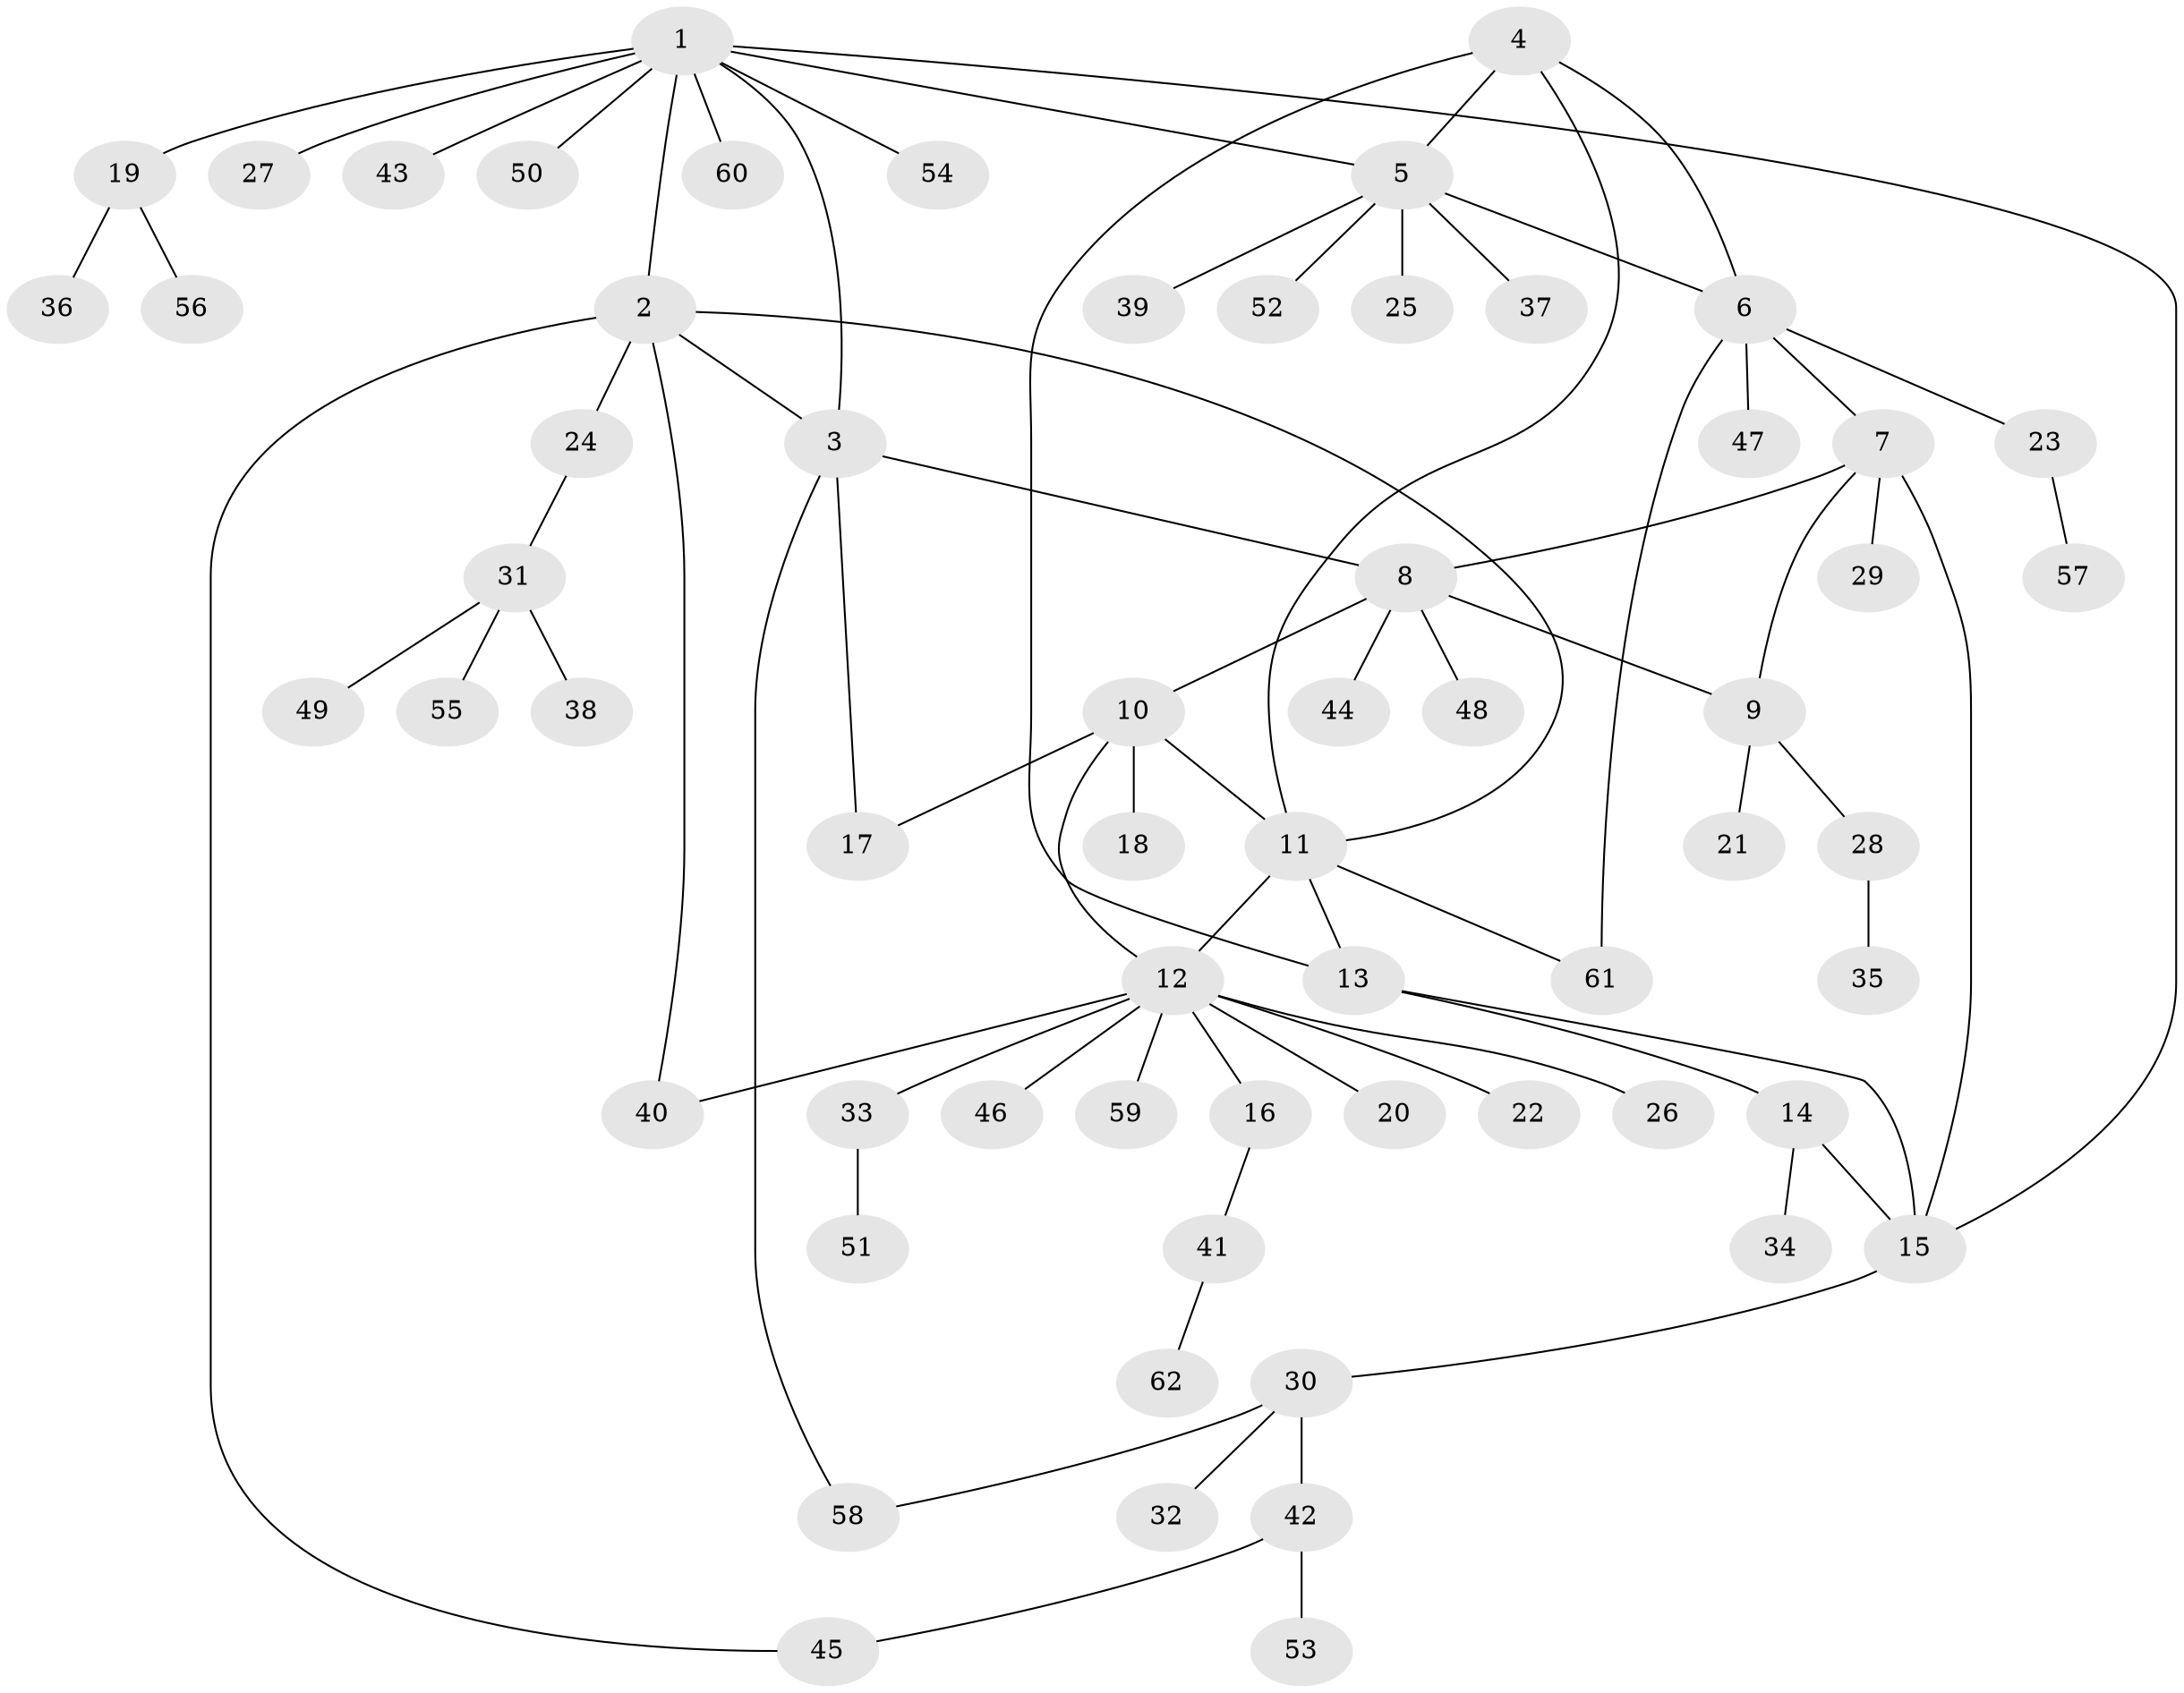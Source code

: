 // Generated by graph-tools (version 1.1) at 2025/26/03/09/25 03:26:48]
// undirected, 62 vertices, 77 edges
graph export_dot {
graph [start="1"]
  node [color=gray90,style=filled];
  1;
  2;
  3;
  4;
  5;
  6;
  7;
  8;
  9;
  10;
  11;
  12;
  13;
  14;
  15;
  16;
  17;
  18;
  19;
  20;
  21;
  22;
  23;
  24;
  25;
  26;
  27;
  28;
  29;
  30;
  31;
  32;
  33;
  34;
  35;
  36;
  37;
  38;
  39;
  40;
  41;
  42;
  43;
  44;
  45;
  46;
  47;
  48;
  49;
  50;
  51;
  52;
  53;
  54;
  55;
  56;
  57;
  58;
  59;
  60;
  61;
  62;
  1 -- 2;
  1 -- 3;
  1 -- 5;
  1 -- 15;
  1 -- 19;
  1 -- 27;
  1 -- 43;
  1 -- 50;
  1 -- 54;
  1 -- 60;
  2 -- 3;
  2 -- 11;
  2 -- 24;
  2 -- 40;
  2 -- 45;
  3 -- 8;
  3 -- 17;
  3 -- 58;
  4 -- 5;
  4 -- 6;
  4 -- 11;
  4 -- 13;
  5 -- 6;
  5 -- 25;
  5 -- 37;
  5 -- 39;
  5 -- 52;
  6 -- 7;
  6 -- 23;
  6 -- 47;
  6 -- 61;
  7 -- 8;
  7 -- 9;
  7 -- 15;
  7 -- 29;
  8 -- 9;
  8 -- 10;
  8 -- 44;
  8 -- 48;
  9 -- 21;
  9 -- 28;
  10 -- 11;
  10 -- 12;
  10 -- 17;
  10 -- 18;
  11 -- 12;
  11 -- 13;
  11 -- 61;
  12 -- 16;
  12 -- 20;
  12 -- 22;
  12 -- 26;
  12 -- 33;
  12 -- 40;
  12 -- 46;
  12 -- 59;
  13 -- 14;
  13 -- 15;
  14 -- 15;
  14 -- 34;
  15 -- 30;
  16 -- 41;
  19 -- 36;
  19 -- 56;
  23 -- 57;
  24 -- 31;
  28 -- 35;
  30 -- 32;
  30 -- 42;
  30 -- 58;
  31 -- 38;
  31 -- 49;
  31 -- 55;
  33 -- 51;
  41 -- 62;
  42 -- 45;
  42 -- 53;
}
